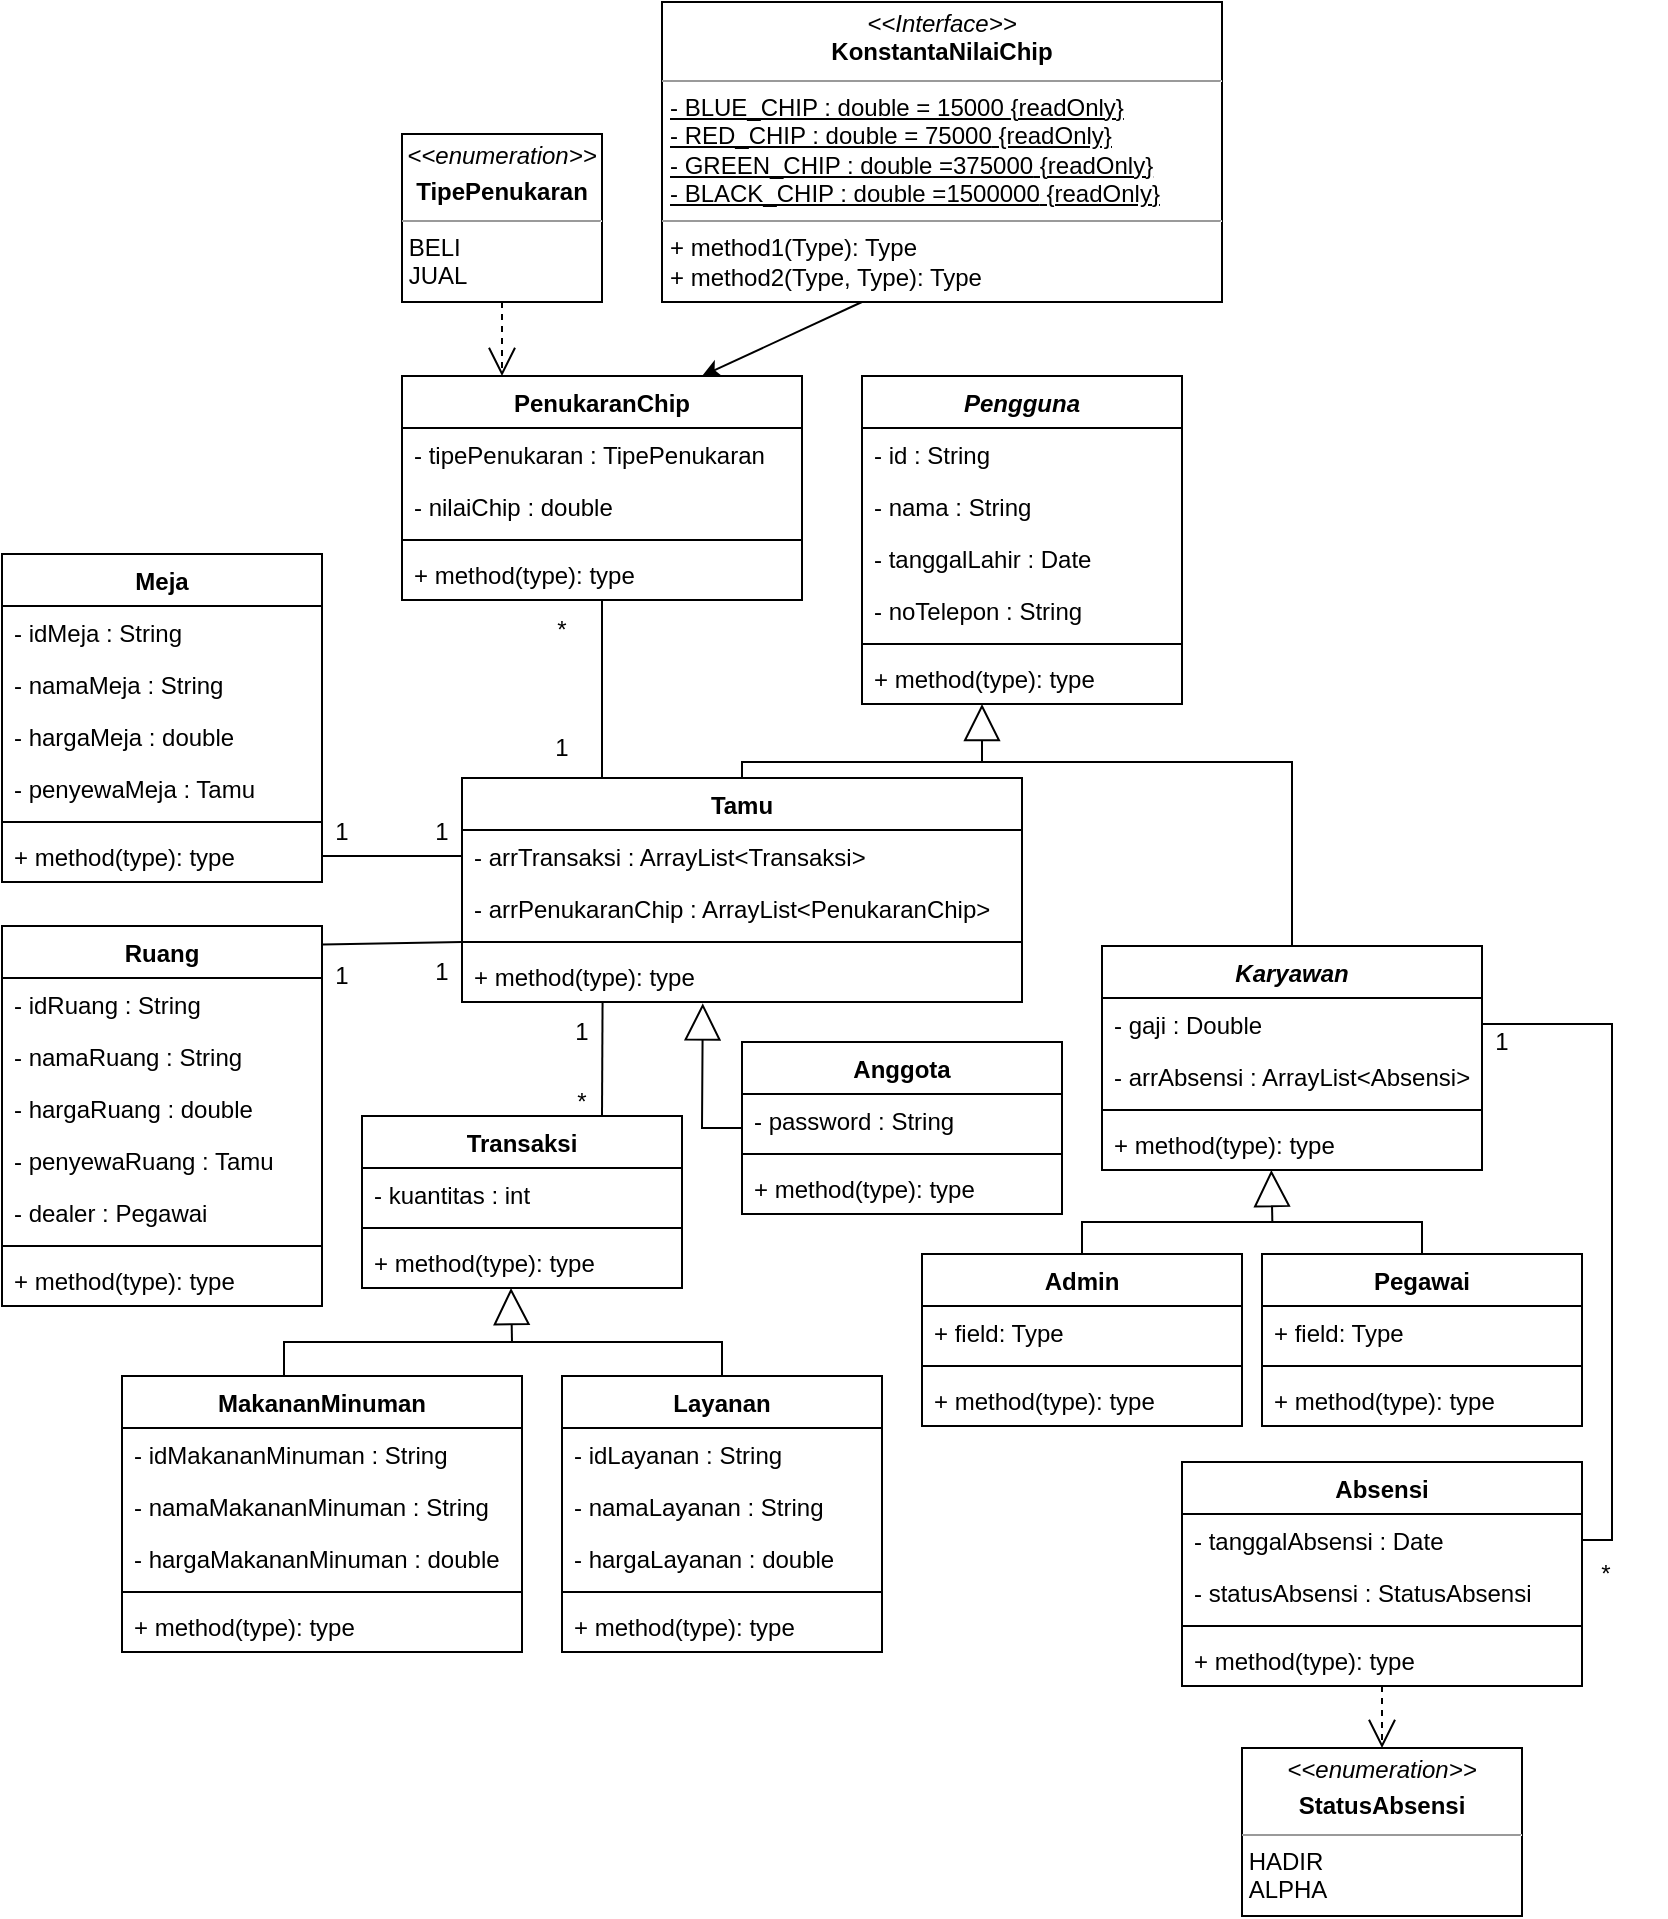 <mxfile version="15.5.4" type="device"><diagram id="4IIFPxYoV8wjszKPosZL" name="Page-1"><mxGraphModel dx="3121" dy="831" grid="1" gridSize="10" guides="1" tooltips="1" connect="1" arrows="1" fold="1" page="1" pageScale="1" pageWidth="850" pageHeight="1100" math="0" shadow="0"><root><mxCell id="0"/><mxCell id="1" parent="0"/><mxCell id="TPNxSTXAH5FLzGX81o9e-1" value="Pengguna" style="swimlane;fontStyle=3;align=center;verticalAlign=top;childLayout=stackLayout;horizontal=1;startSize=26;horizontalStack=0;resizeParent=1;resizeParentMax=0;resizeLast=0;collapsible=1;marginBottom=0;" parent="1" vertex="1"><mxGeometry x="-1260" y="217" width="160" height="164" as="geometry"/></mxCell><mxCell id="TPNxSTXAH5FLzGX81o9e-2" value="- id : String" style="text;strokeColor=none;fillColor=none;align=left;verticalAlign=top;spacingLeft=4;spacingRight=4;overflow=hidden;rotatable=0;points=[[0,0.5],[1,0.5]];portConstraint=eastwest;" parent="TPNxSTXAH5FLzGX81o9e-1" vertex="1"><mxGeometry y="26" width="160" height="26" as="geometry"/></mxCell><mxCell id="TPNxSTXAH5FLzGX81o9e-5" value="- nama : String" style="text;strokeColor=none;fillColor=none;align=left;verticalAlign=top;spacingLeft=4;spacingRight=4;overflow=hidden;rotatable=0;points=[[0,0.5],[1,0.5]];portConstraint=eastwest;" parent="TPNxSTXAH5FLzGX81o9e-1" vertex="1"><mxGeometry y="52" width="160" height="26" as="geometry"/></mxCell><mxCell id="TPNxSTXAH5FLzGX81o9e-7" value="- tanggalLahir : Date" style="text;strokeColor=none;fillColor=none;align=left;verticalAlign=top;spacingLeft=4;spacingRight=4;overflow=hidden;rotatable=0;points=[[0,0.5],[1,0.5]];portConstraint=eastwest;" parent="TPNxSTXAH5FLzGX81o9e-1" vertex="1"><mxGeometry y="78" width="160" height="26" as="geometry"/></mxCell><mxCell id="TPNxSTXAH5FLzGX81o9e-6" value="- noTelepon : String" style="text;strokeColor=none;fillColor=none;align=left;verticalAlign=top;spacingLeft=4;spacingRight=4;overflow=hidden;rotatable=0;points=[[0,0.5],[1,0.5]];portConstraint=eastwest;" parent="TPNxSTXAH5FLzGX81o9e-1" vertex="1"><mxGeometry y="104" width="160" height="26" as="geometry"/></mxCell><mxCell id="TPNxSTXAH5FLzGX81o9e-3" value="" style="line;strokeWidth=1;fillColor=none;align=left;verticalAlign=middle;spacingTop=-1;spacingLeft=3;spacingRight=3;rotatable=0;labelPosition=right;points=[];portConstraint=eastwest;" parent="TPNxSTXAH5FLzGX81o9e-1" vertex="1"><mxGeometry y="130" width="160" height="8" as="geometry"/></mxCell><mxCell id="TPNxSTXAH5FLzGX81o9e-4" value="+ method(type): type" style="text;strokeColor=none;fillColor=none;align=left;verticalAlign=top;spacingLeft=4;spacingRight=4;overflow=hidden;rotatable=0;points=[[0,0.5],[1,0.5]];portConstraint=eastwest;" parent="TPNxSTXAH5FLzGX81o9e-1" vertex="1"><mxGeometry y="138" width="160" height="26" as="geometry"/></mxCell><mxCell id="TPNxSTXAH5FLzGX81o9e-114" value="Tamu" style="swimlane;fontStyle=1;align=center;verticalAlign=top;childLayout=stackLayout;horizontal=1;startSize=26;horizontalStack=0;resizeParent=1;resizeParentMax=0;resizeLast=0;collapsible=1;marginBottom=0;" parent="1" vertex="1"><mxGeometry x="-1460" y="418" width="280" height="112" as="geometry"/></mxCell><mxCell id="TPNxSTXAH5FLzGX81o9e-118" value="- arrTransaksi : ArrayList&lt;Transaksi&gt;" style="text;strokeColor=none;fillColor=none;align=left;verticalAlign=top;spacingLeft=4;spacingRight=4;overflow=hidden;rotatable=0;points=[[0,0.5],[1,0.5]];portConstraint=eastwest;" parent="TPNxSTXAH5FLzGX81o9e-114" vertex="1"><mxGeometry y="26" width="280" height="26" as="geometry"/></mxCell><mxCell id="zx4pJEG3h4Mq0aIP2m0m-32" value="- arrPenukaranChip : ArrayList&lt;PenukaranChip&gt;" style="text;strokeColor=none;fillColor=none;align=left;verticalAlign=top;spacingLeft=4;spacingRight=4;overflow=hidden;rotatable=0;points=[[0,0.5],[1,0.5]];portConstraint=eastwest;" vertex="1" parent="TPNxSTXAH5FLzGX81o9e-114"><mxGeometry y="52" width="280" height="26" as="geometry"/></mxCell><mxCell id="TPNxSTXAH5FLzGX81o9e-119" value="" style="line;strokeWidth=1;fillColor=none;align=left;verticalAlign=middle;spacingTop=-1;spacingLeft=3;spacingRight=3;rotatable=0;labelPosition=right;points=[];portConstraint=eastwest;" parent="TPNxSTXAH5FLzGX81o9e-114" vertex="1"><mxGeometry y="78" width="280" height="8" as="geometry"/></mxCell><mxCell id="TPNxSTXAH5FLzGX81o9e-120" value="+ method(type): type" style="text;strokeColor=none;fillColor=none;align=left;verticalAlign=top;spacingLeft=4;spacingRight=4;overflow=hidden;rotatable=0;points=[[0,0.5],[1,0.5]];portConstraint=eastwest;" parent="TPNxSTXAH5FLzGX81o9e-114" vertex="1"><mxGeometry y="86" width="280" height="26" as="geometry"/></mxCell><mxCell id="TPNxSTXAH5FLzGX81o9e-121" value="Anggota" style="swimlane;fontStyle=1;align=center;verticalAlign=top;childLayout=stackLayout;horizontal=1;startSize=26;horizontalStack=0;resizeParent=1;resizeParentMax=0;resizeLast=0;collapsible=1;marginBottom=0;" parent="1" vertex="1"><mxGeometry x="-1320" y="550" width="160" height="86" as="geometry"/></mxCell><mxCell id="TPNxSTXAH5FLzGX81o9e-122" value="- password : String" style="text;strokeColor=none;fillColor=none;align=left;verticalAlign=top;spacingLeft=4;spacingRight=4;overflow=hidden;rotatable=0;points=[[0,0.5],[1,0.5]];portConstraint=eastwest;" parent="TPNxSTXAH5FLzGX81o9e-121" vertex="1"><mxGeometry y="26" width="160" height="26" as="geometry"/></mxCell><mxCell id="TPNxSTXAH5FLzGX81o9e-123" value="" style="line;strokeWidth=1;fillColor=none;align=left;verticalAlign=middle;spacingTop=-1;spacingLeft=3;spacingRight=3;rotatable=0;labelPosition=right;points=[];portConstraint=eastwest;" parent="TPNxSTXAH5FLzGX81o9e-121" vertex="1"><mxGeometry y="52" width="160" height="8" as="geometry"/></mxCell><mxCell id="TPNxSTXAH5FLzGX81o9e-124" value="+ method(type): type" style="text;strokeColor=none;fillColor=none;align=left;verticalAlign=top;spacingLeft=4;spacingRight=4;overflow=hidden;rotatable=0;points=[[0,0.5],[1,0.5]];portConstraint=eastwest;" parent="TPNxSTXAH5FLzGX81o9e-121" vertex="1"><mxGeometry y="60" width="160" height="26" as="geometry"/></mxCell><mxCell id="TPNxSTXAH5FLzGX81o9e-125" value="Karyawan" style="swimlane;fontStyle=3;align=center;verticalAlign=top;childLayout=stackLayout;horizontal=1;startSize=26;horizontalStack=0;resizeParent=1;resizeParentMax=0;resizeLast=0;collapsible=1;marginBottom=0;" parent="1" vertex="1"><mxGeometry x="-1140" y="502" width="190" height="112" as="geometry"/></mxCell><mxCell id="TPNxSTXAH5FLzGX81o9e-126" value="- gaji : Double" style="text;strokeColor=none;fillColor=none;align=left;verticalAlign=top;spacingLeft=4;spacingRight=4;overflow=hidden;rotatable=0;points=[[0,0.5],[1,0.5]];portConstraint=eastwest;" parent="TPNxSTXAH5FLzGX81o9e-125" vertex="1"><mxGeometry y="26" width="190" height="26" as="geometry"/></mxCell><mxCell id="zx4pJEG3h4Mq0aIP2m0m-33" value="- arrAbsensi : ArrayList&lt;Absensi&gt;" style="text;strokeColor=none;fillColor=none;align=left;verticalAlign=top;spacingLeft=4;spacingRight=4;overflow=hidden;rotatable=0;points=[[0,0.5],[1,0.5]];portConstraint=eastwest;" vertex="1" parent="TPNxSTXAH5FLzGX81o9e-125"><mxGeometry y="52" width="190" height="26" as="geometry"/></mxCell><mxCell id="TPNxSTXAH5FLzGX81o9e-127" value="" style="line;strokeWidth=1;fillColor=none;align=left;verticalAlign=middle;spacingTop=-1;spacingLeft=3;spacingRight=3;rotatable=0;labelPosition=right;points=[];portConstraint=eastwest;" parent="TPNxSTXAH5FLzGX81o9e-125" vertex="1"><mxGeometry y="78" width="190" height="8" as="geometry"/></mxCell><mxCell id="TPNxSTXAH5FLzGX81o9e-128" value="+ method(type): type" style="text;strokeColor=none;fillColor=none;align=left;verticalAlign=top;spacingLeft=4;spacingRight=4;overflow=hidden;rotatable=0;points=[[0,0.5],[1,0.5]];portConstraint=eastwest;" parent="TPNxSTXAH5FLzGX81o9e-125" vertex="1"><mxGeometry y="86" width="190" height="26" as="geometry"/></mxCell><mxCell id="TPNxSTXAH5FLzGX81o9e-129" value="Admin" style="swimlane;fontStyle=1;align=center;verticalAlign=top;childLayout=stackLayout;horizontal=1;startSize=26;horizontalStack=0;resizeParent=1;resizeParentMax=0;resizeLast=0;collapsible=1;marginBottom=0;" parent="1" vertex="1"><mxGeometry x="-1230" y="656" width="160" height="86" as="geometry"/></mxCell><mxCell id="TPNxSTXAH5FLzGX81o9e-130" value="+ field: Type" style="text;strokeColor=none;fillColor=none;align=left;verticalAlign=top;spacingLeft=4;spacingRight=4;overflow=hidden;rotatable=0;points=[[0,0.5],[1,0.5]];portConstraint=eastwest;" parent="TPNxSTXAH5FLzGX81o9e-129" vertex="1"><mxGeometry y="26" width="160" height="26" as="geometry"/></mxCell><mxCell id="TPNxSTXAH5FLzGX81o9e-131" value="" style="line;strokeWidth=1;fillColor=none;align=left;verticalAlign=middle;spacingTop=-1;spacingLeft=3;spacingRight=3;rotatable=0;labelPosition=right;points=[];portConstraint=eastwest;" parent="TPNxSTXAH5FLzGX81o9e-129" vertex="1"><mxGeometry y="52" width="160" height="8" as="geometry"/></mxCell><mxCell id="TPNxSTXAH5FLzGX81o9e-132" value="+ method(type): type" style="text;strokeColor=none;fillColor=none;align=left;verticalAlign=top;spacingLeft=4;spacingRight=4;overflow=hidden;rotatable=0;points=[[0,0.5],[1,0.5]];portConstraint=eastwest;" parent="TPNxSTXAH5FLzGX81o9e-129" vertex="1"><mxGeometry y="60" width="160" height="26" as="geometry"/></mxCell><mxCell id="TPNxSTXAH5FLzGX81o9e-133" value="Pegawai" style="swimlane;fontStyle=1;align=center;verticalAlign=top;childLayout=stackLayout;horizontal=1;startSize=26;horizontalStack=0;resizeParent=1;resizeParentMax=0;resizeLast=0;collapsible=1;marginBottom=0;" parent="1" vertex="1"><mxGeometry x="-1060" y="656" width="160" height="86" as="geometry"/></mxCell><mxCell id="TPNxSTXAH5FLzGX81o9e-134" value="+ field: Type" style="text;strokeColor=none;fillColor=none;align=left;verticalAlign=top;spacingLeft=4;spacingRight=4;overflow=hidden;rotatable=0;points=[[0,0.5],[1,0.5]];portConstraint=eastwest;" parent="TPNxSTXAH5FLzGX81o9e-133" vertex="1"><mxGeometry y="26" width="160" height="26" as="geometry"/></mxCell><mxCell id="TPNxSTXAH5FLzGX81o9e-135" value="" style="line;strokeWidth=1;fillColor=none;align=left;verticalAlign=middle;spacingTop=-1;spacingLeft=3;spacingRight=3;rotatable=0;labelPosition=right;points=[];portConstraint=eastwest;" parent="TPNxSTXAH5FLzGX81o9e-133" vertex="1"><mxGeometry y="52" width="160" height="8" as="geometry"/></mxCell><mxCell id="TPNxSTXAH5FLzGX81o9e-136" value="+ method(type): type" style="text;strokeColor=none;fillColor=none;align=left;verticalAlign=top;spacingLeft=4;spacingRight=4;overflow=hidden;rotatable=0;points=[[0,0.5],[1,0.5]];portConstraint=eastwest;" parent="TPNxSTXAH5FLzGX81o9e-133" vertex="1"><mxGeometry y="60" width="160" height="26" as="geometry"/></mxCell><mxCell id="TPNxSTXAH5FLzGX81o9e-137" value="Absensi" style="swimlane;fontStyle=1;align=center;verticalAlign=top;childLayout=stackLayout;horizontal=1;startSize=26;horizontalStack=0;resizeParent=1;resizeParentMax=0;resizeLast=0;collapsible=1;marginBottom=0;" parent="1" vertex="1"><mxGeometry x="-1100" y="760" width="200" height="112" as="geometry"/></mxCell><mxCell id="TPNxSTXAH5FLzGX81o9e-138" value="- tanggalAbsensi : Date" style="text;strokeColor=none;fillColor=none;align=left;verticalAlign=top;spacingLeft=4;spacingRight=4;overflow=hidden;rotatable=0;points=[[0,0.5],[1,0.5]];portConstraint=eastwest;" parent="TPNxSTXAH5FLzGX81o9e-137" vertex="1"><mxGeometry y="26" width="200" height="26" as="geometry"/></mxCell><mxCell id="TPNxSTXAH5FLzGX81o9e-141" value="- statusAbsensi : StatusAbsensi" style="text;strokeColor=none;fillColor=none;align=left;verticalAlign=top;spacingLeft=4;spacingRight=4;overflow=hidden;rotatable=0;points=[[0,0.5],[1,0.5]];portConstraint=eastwest;" parent="TPNxSTXAH5FLzGX81o9e-137" vertex="1"><mxGeometry y="52" width="200" height="26" as="geometry"/></mxCell><mxCell id="TPNxSTXAH5FLzGX81o9e-139" value="" style="line;strokeWidth=1;fillColor=none;align=left;verticalAlign=middle;spacingTop=-1;spacingLeft=3;spacingRight=3;rotatable=0;labelPosition=right;points=[];portConstraint=eastwest;" parent="TPNxSTXAH5FLzGX81o9e-137" vertex="1"><mxGeometry y="78" width="200" height="8" as="geometry"/></mxCell><mxCell id="TPNxSTXAH5FLzGX81o9e-140" value="+ method(type): type" style="text;strokeColor=none;fillColor=none;align=left;verticalAlign=top;spacingLeft=4;spacingRight=4;overflow=hidden;rotatable=0;points=[[0,0.5],[1,0.5]];portConstraint=eastwest;" parent="TPNxSTXAH5FLzGX81o9e-137" vertex="1"><mxGeometry y="86" width="200" height="26" as="geometry"/></mxCell><mxCell id="TPNxSTXAH5FLzGX81o9e-142" value="&lt;p style=&quot;margin: 0px ; margin-top: 4px ; text-align: center&quot;&gt;&lt;i&gt;&amp;lt;&amp;lt;enumeration&amp;gt;&amp;gt;&lt;/i&gt;&lt;/p&gt;&lt;p style=&quot;margin: 0px ; margin-top: 4px ; text-align: center&quot;&gt;&lt;b&gt;StatusAbsensi&lt;/b&gt;&lt;br&gt;&lt;/p&gt;&lt;hr size=&quot;1&quot;&gt;&lt;div style=&quot;height: 2px&quot;&gt;&amp;nbsp;HADIR&lt;br&gt;&amp;nbsp;ALPHA&lt;br&gt;&lt;/div&gt;" style="verticalAlign=top;align=left;overflow=fill;fontSize=12;fontFamily=Helvetica;html=1;" parent="1" vertex="1"><mxGeometry x="-1070" y="903" width="140" height="84" as="geometry"/></mxCell><mxCell id="TPNxSTXAH5FLzGX81o9e-143" value="" style="endArrow=block;endSize=16;endFill=0;html=1;rounded=0;" parent="1" edge="1"><mxGeometry width="160" relative="1" as="geometry"><mxPoint x="-1200" y="410" as="sourcePoint"/><mxPoint x="-1200" y="381" as="targetPoint"/><Array as="points"/></mxGeometry></mxCell><mxCell id="TPNxSTXAH5FLzGX81o9e-147" value="" style="endArrow=none;html=1;rounded=0;exitX=0.5;exitY=0;exitDx=0;exitDy=0;entryX=0.5;entryY=0;entryDx=0;entryDy=0;" parent="1" source="TPNxSTXAH5FLzGX81o9e-114" target="TPNxSTXAH5FLzGX81o9e-125" edge="1"><mxGeometry width="50" height="50" relative="1" as="geometry"><mxPoint x="-1392" y="417" as="sourcePoint"/><mxPoint x="-972" y="427" as="targetPoint"/><Array as="points"><mxPoint x="-1320" y="410"/><mxPoint x="-1045" y="410"/></Array></mxGeometry></mxCell><mxCell id="TPNxSTXAH5FLzGX81o9e-149" value="" style="endArrow=none;html=1;rounded=0;exitX=0.5;exitY=0;exitDx=0;exitDy=0;entryX=0.5;entryY=0;entryDx=0;entryDy=0;" parent="1" source="TPNxSTXAH5FLzGX81o9e-129" target="TPNxSTXAH5FLzGX81o9e-133" edge="1"><mxGeometry width="50" height="50" relative="1" as="geometry"><mxPoint x="-1230" y="638" as="sourcePoint"/><mxPoint x="-910" y="638" as="targetPoint"/><Array as="points"><mxPoint x="-1150" y="640"/><mxPoint x="-980" y="640"/></Array></mxGeometry></mxCell><mxCell id="TPNxSTXAH5FLzGX81o9e-150" value="" style="endArrow=block;endSize=16;endFill=0;html=1;rounded=0;" parent="1" edge="1"><mxGeometry width="160" relative="1" as="geometry"><mxPoint x="-1054.83" y="640" as="sourcePoint"/><mxPoint x="-1055.33" y="614" as="targetPoint"/></mxGeometry></mxCell><mxCell id="TPNxSTXAH5FLzGX81o9e-152" value="" style="endArrow=open;endSize=12;dashed=1;html=1;rounded=0;entryX=0.5;entryY=0;entryDx=0;entryDy=0;exitX=0.5;exitY=1;exitDx=0;exitDy=0;" parent="1" edge="1" target="TPNxSTXAH5FLzGX81o9e-142" source="TPNxSTXAH5FLzGX81o9e-137"><mxGeometry width="160" relative="1" as="geometry"><mxPoint x="-980" y="912" as="sourcePoint"/><mxPoint x="-860" y="514.5" as="targetPoint"/><Array as="points"/></mxGeometry></mxCell><mxCell id="TPNxSTXAH5FLzGX81o9e-167" value="Transaksi" style="swimlane;fontStyle=1;align=center;verticalAlign=top;childLayout=stackLayout;horizontal=1;startSize=26;horizontalStack=0;resizeParent=1;resizeParentMax=0;resizeLast=0;collapsible=1;marginBottom=0;" parent="1" vertex="1"><mxGeometry x="-1510" y="587" width="160" height="86" as="geometry"/></mxCell><mxCell id="TPNxSTXAH5FLzGX81o9e-168" value="- kuantitas : int" style="text;strokeColor=none;fillColor=none;align=left;verticalAlign=top;spacingLeft=4;spacingRight=4;overflow=hidden;rotatable=0;points=[[0,0.5],[1,0.5]];portConstraint=eastwest;" parent="TPNxSTXAH5FLzGX81o9e-167" vertex="1"><mxGeometry y="26" width="160" height="26" as="geometry"/></mxCell><mxCell id="TPNxSTXAH5FLzGX81o9e-169" value="" style="line;strokeWidth=1;fillColor=none;align=left;verticalAlign=middle;spacingTop=-1;spacingLeft=3;spacingRight=3;rotatable=0;labelPosition=right;points=[];portConstraint=eastwest;" parent="TPNxSTXAH5FLzGX81o9e-167" vertex="1"><mxGeometry y="52" width="160" height="8" as="geometry"/></mxCell><mxCell id="TPNxSTXAH5FLzGX81o9e-170" value="+ method(type): type" style="text;strokeColor=none;fillColor=none;align=left;verticalAlign=top;spacingLeft=4;spacingRight=4;overflow=hidden;rotatable=0;points=[[0,0.5],[1,0.5]];portConstraint=eastwest;" parent="TPNxSTXAH5FLzGX81o9e-167" vertex="1"><mxGeometry y="60" width="160" height="26" as="geometry"/></mxCell><mxCell id="TPNxSTXAH5FLzGX81o9e-172" value="MakananMinuman" style="swimlane;fontStyle=1;align=center;verticalAlign=top;childLayout=stackLayout;horizontal=1;startSize=26;horizontalStack=0;resizeParent=1;resizeParentMax=0;resizeLast=0;collapsible=1;marginBottom=0;" parent="1" vertex="1"><mxGeometry x="-1630" y="717" width="200" height="138" as="geometry"/></mxCell><mxCell id="TPNxSTXAH5FLzGX81o9e-173" value="- idMakananMinuman : String" style="text;strokeColor=none;fillColor=none;align=left;verticalAlign=top;spacingLeft=4;spacingRight=4;overflow=hidden;rotatable=0;points=[[0,0.5],[1,0.5]];portConstraint=eastwest;" parent="TPNxSTXAH5FLzGX81o9e-172" vertex="1"><mxGeometry y="26" width="200" height="26" as="geometry"/></mxCell><mxCell id="zx4pJEG3h4Mq0aIP2m0m-41" value="- namaMakananMinuman : String" style="text;strokeColor=none;fillColor=none;align=left;verticalAlign=top;spacingLeft=4;spacingRight=4;overflow=hidden;rotatable=0;points=[[0,0.5],[1,0.5]];portConstraint=eastwest;" vertex="1" parent="TPNxSTXAH5FLzGX81o9e-172"><mxGeometry y="52" width="200" height="26" as="geometry"/></mxCell><mxCell id="TPNxSTXAH5FLzGX81o9e-180" value="- hargaMakananMinuman : double" style="text;strokeColor=none;fillColor=none;align=left;verticalAlign=top;spacingLeft=4;spacingRight=4;overflow=hidden;rotatable=0;points=[[0,0.5],[1,0.5]];portConstraint=eastwest;" parent="TPNxSTXAH5FLzGX81o9e-172" vertex="1"><mxGeometry y="78" width="200" height="26" as="geometry"/></mxCell><mxCell id="TPNxSTXAH5FLzGX81o9e-174" value="" style="line;strokeWidth=1;fillColor=none;align=left;verticalAlign=middle;spacingTop=-1;spacingLeft=3;spacingRight=3;rotatable=0;labelPosition=right;points=[];portConstraint=eastwest;" parent="TPNxSTXAH5FLzGX81o9e-172" vertex="1"><mxGeometry y="104" width="200" height="8" as="geometry"/></mxCell><mxCell id="TPNxSTXAH5FLzGX81o9e-175" value="+ method(type): type" style="text;strokeColor=none;fillColor=none;align=left;verticalAlign=top;spacingLeft=4;spacingRight=4;overflow=hidden;rotatable=0;points=[[0,0.5],[1,0.5]];portConstraint=eastwest;" parent="TPNxSTXAH5FLzGX81o9e-172" vertex="1"><mxGeometry y="112" width="200" height="26" as="geometry"/></mxCell><mxCell id="TPNxSTXAH5FLzGX81o9e-176" value="Layanan" style="swimlane;fontStyle=1;align=center;verticalAlign=top;childLayout=stackLayout;horizontal=1;startSize=26;horizontalStack=0;resizeParent=1;resizeParentMax=0;resizeLast=0;collapsible=1;marginBottom=0;" parent="1" vertex="1"><mxGeometry x="-1410" y="717" width="160" height="138" as="geometry"/></mxCell><mxCell id="TPNxSTXAH5FLzGX81o9e-177" value="- idLayanan : String" style="text;strokeColor=none;fillColor=none;align=left;verticalAlign=top;spacingLeft=4;spacingRight=4;overflow=hidden;rotatable=0;points=[[0,0.5],[1,0.5]];portConstraint=eastwest;" parent="TPNxSTXAH5FLzGX81o9e-176" vertex="1"><mxGeometry y="26" width="160" height="26" as="geometry"/></mxCell><mxCell id="zx4pJEG3h4Mq0aIP2m0m-42" value="- namaLayanan : String" style="text;strokeColor=none;fillColor=none;align=left;verticalAlign=top;spacingLeft=4;spacingRight=4;overflow=hidden;rotatable=0;points=[[0,0.5],[1,0.5]];portConstraint=eastwest;" vertex="1" parent="TPNxSTXAH5FLzGX81o9e-176"><mxGeometry y="52" width="160" height="26" as="geometry"/></mxCell><mxCell id="TPNxSTXAH5FLzGX81o9e-181" value="- hargaLayanan : double" style="text;strokeColor=none;fillColor=none;align=left;verticalAlign=top;spacingLeft=4;spacingRight=4;overflow=hidden;rotatable=0;points=[[0,0.5],[1,0.5]];portConstraint=eastwest;" parent="TPNxSTXAH5FLzGX81o9e-176" vertex="1"><mxGeometry y="78" width="160" height="26" as="geometry"/></mxCell><mxCell id="TPNxSTXAH5FLzGX81o9e-178" value="" style="line;strokeWidth=1;fillColor=none;align=left;verticalAlign=middle;spacingTop=-1;spacingLeft=3;spacingRight=3;rotatable=0;labelPosition=right;points=[];portConstraint=eastwest;" parent="TPNxSTXAH5FLzGX81o9e-176" vertex="1"><mxGeometry y="104" width="160" height="8" as="geometry"/></mxCell><mxCell id="TPNxSTXAH5FLzGX81o9e-179" value="+ method(type): type" style="text;strokeColor=none;fillColor=none;align=left;verticalAlign=top;spacingLeft=4;spacingRight=4;overflow=hidden;rotatable=0;points=[[0,0.5],[1,0.5]];portConstraint=eastwest;" parent="TPNxSTXAH5FLzGX81o9e-176" vertex="1"><mxGeometry y="112" width="160" height="26" as="geometry"/></mxCell><mxCell id="TPNxSTXAH5FLzGX81o9e-182" value="" style="endArrow=none;html=1;rounded=0;exitX=0.405;exitY=0;exitDx=0;exitDy=0;exitPerimeter=0;entryX=0.5;entryY=0;entryDx=0;entryDy=0;" parent="1" source="TPNxSTXAH5FLzGX81o9e-172" target="TPNxSTXAH5FLzGX81o9e-176" edge="1"><mxGeometry width="50" height="50" relative="1" as="geometry"><mxPoint x="-1575" y="677" as="sourcePoint"/><mxPoint x="-1215" y="677" as="targetPoint"/><Array as="points"><mxPoint x="-1549" y="700"/><mxPoint x="-1330" y="700"/></Array></mxGeometry></mxCell><mxCell id="TPNxSTXAH5FLzGX81o9e-183" value="" style="endArrow=block;endSize=16;endFill=0;html=1;rounded=0;" parent="1" edge="1"><mxGeometry width="160" relative="1" as="geometry"><mxPoint x="-1435" y="700" as="sourcePoint"/><mxPoint x="-1435.5" y="673" as="targetPoint"/></mxGeometry></mxCell><mxCell id="TPNxSTXAH5FLzGX81o9e-185" value="" style="endArrow=block;endSize=16;endFill=0;html=1;rounded=0;entryX=0.43;entryY=1.026;entryDx=0;entryDy=0;exitX=0;exitY=0.5;exitDx=0;exitDy=0;entryPerimeter=0;" parent="1" source="TPNxSTXAH5FLzGX81o9e-121" edge="1" target="TPNxSTXAH5FLzGX81o9e-120"><mxGeometry width="160" relative="1" as="geometry"><mxPoint x="-1340" y="556" as="sourcePoint"/><mxPoint x="-1392.5" y="523" as="targetPoint"/><Array as="points"><mxPoint x="-1340" y="593"/></Array></mxGeometry></mxCell><mxCell id="TPNxSTXAH5FLzGX81o9e-186" value="" style="endArrow=none;html=1;rounded=0;entryX=0.251;entryY=1;entryDx=0;entryDy=0;entryPerimeter=0;exitX=0.75;exitY=0;exitDx=0;exitDy=0;" parent="1" source="TPNxSTXAH5FLzGX81o9e-167" target="TPNxSTXAH5FLzGX81o9e-120" edge="1"><mxGeometry width="50" height="50" relative="1" as="geometry"><mxPoint x="-1370" y="570" as="sourcePoint"/><mxPoint x="-1460" y="530" as="targetPoint"/></mxGeometry></mxCell><mxCell id="TPNxSTXAH5FLzGX81o9e-211" value="PenukaranChip" style="swimlane;fontStyle=1;align=center;verticalAlign=top;childLayout=stackLayout;horizontal=1;startSize=26;horizontalStack=0;resizeParent=1;resizeParentMax=0;resizeLast=0;collapsible=1;marginBottom=0;" parent="1" vertex="1"><mxGeometry x="-1490" y="217" width="200" height="112" as="geometry"/></mxCell><mxCell id="TPNxSTXAH5FLzGX81o9e-212" value="- tipePenukaran : TipePenukaran" style="text;strokeColor=none;fillColor=none;align=left;verticalAlign=top;spacingLeft=4;spacingRight=4;overflow=hidden;rotatable=0;points=[[0,0.5],[1,0.5]];portConstraint=eastwest;" parent="TPNxSTXAH5FLzGX81o9e-211" vertex="1"><mxGeometry y="26" width="200" height="26" as="geometry"/></mxCell><mxCell id="TPNxSTXAH5FLzGX81o9e-213" value="- nilaiChip : double" style="text;strokeColor=none;fillColor=none;align=left;verticalAlign=top;spacingLeft=4;spacingRight=4;overflow=hidden;rotatable=0;points=[[0,0.5],[1,0.5]];portConstraint=eastwest;" parent="TPNxSTXAH5FLzGX81o9e-211" vertex="1"><mxGeometry y="52" width="200" height="26" as="geometry"/></mxCell><mxCell id="TPNxSTXAH5FLzGX81o9e-214" value="" style="line;strokeWidth=1;fillColor=none;align=left;verticalAlign=middle;spacingTop=-1;spacingLeft=3;spacingRight=3;rotatable=0;labelPosition=right;points=[];portConstraint=eastwest;" parent="TPNxSTXAH5FLzGX81o9e-211" vertex="1"><mxGeometry y="78" width="200" height="8" as="geometry"/></mxCell><mxCell id="TPNxSTXAH5FLzGX81o9e-215" value="+ method(type): type" style="text;strokeColor=none;fillColor=none;align=left;verticalAlign=top;spacingLeft=4;spacingRight=4;overflow=hidden;rotatable=0;points=[[0,0.5],[1,0.5]];portConstraint=eastwest;" parent="TPNxSTXAH5FLzGX81o9e-211" vertex="1"><mxGeometry y="86" width="200" height="26" as="geometry"/></mxCell><mxCell id="TPNxSTXAH5FLzGX81o9e-216" value="&lt;p style=&quot;margin: 0px ; margin-top: 4px ; text-align: center&quot;&gt;&lt;i&gt;&amp;lt;&amp;lt;Interface&amp;gt;&amp;gt;&lt;/i&gt;&lt;br&gt;&lt;b&gt;KonstantaNilaiChip&lt;/b&gt;&lt;/p&gt;&lt;hr size=&quot;1&quot;&gt;&lt;p style=&quot;margin: 0px ; margin-left: 4px&quot;&gt;&lt;u&gt;- BLUE_CHIP : double = 15000 {readOnly}&lt;br&gt;- RED_CHIP : double = 75000&lt;/u&gt;&lt;u&gt;&lt;u&gt; {readOnly}&lt;/u&gt;&lt;/u&gt;&lt;/p&gt;&lt;p style=&quot;margin: 0px ; margin-left: 4px&quot;&gt;&lt;u&gt;- GREEN_CHIP : double =375000&lt;/u&gt;&lt;u&gt; {readOnly}&lt;/u&gt;&lt;/p&gt;&lt;p style=&quot;margin: 0px ; margin-left: 4px&quot;&gt;&lt;u&gt;- BLACK_CHIP : double =1500000&lt;/u&gt;&lt;u&gt; {readOnly}&lt;/u&gt;&lt;/p&gt;&lt;hr size=&quot;1&quot;&gt;&lt;p style=&quot;margin: 0px ; margin-left: 4px&quot;&gt;+ method1(Type): Type&lt;br&gt;+ method2(Type, Type): Type&lt;/p&gt;" style="verticalAlign=top;align=left;overflow=fill;fontSize=12;fontFamily=Helvetica;html=1;" parent="1" vertex="1"><mxGeometry x="-1360" y="30" width="280" height="150" as="geometry"/></mxCell><mxCell id="TPNxSTXAH5FLzGX81o9e-223" value="&lt;p style=&quot;margin: 0px ; margin-top: 4px ; text-align: center&quot;&gt;&lt;i&gt;&amp;lt;&amp;lt;enumeration&amp;gt;&amp;gt;&lt;/i&gt;&lt;/p&gt;&lt;p style=&quot;margin: 0px ; margin-top: 4px ; text-align: center&quot;&gt;&lt;b&gt;TipePenukaran&lt;/b&gt;&lt;br&gt;&lt;/p&gt;&lt;hr size=&quot;1&quot;&gt;&lt;div style=&quot;height: 2px&quot;&gt;&amp;nbsp;BELI&lt;br&gt;&amp;nbsp;JUAL&lt;br&gt;&lt;/div&gt;" style="verticalAlign=top;align=left;overflow=fill;fontSize=12;fontFamily=Helvetica;html=1;" parent="1" vertex="1"><mxGeometry x="-1490" y="96" width="100" height="84" as="geometry"/></mxCell><mxCell id="TPNxSTXAH5FLzGX81o9e-224" value="" style="endArrow=open;endSize=12;dashed=1;html=1;rounded=0;entryX=0.25;entryY=0;entryDx=0;entryDy=0;exitX=0.5;exitY=1;exitDx=0;exitDy=0;" parent="1" source="TPNxSTXAH5FLzGX81o9e-223" target="TPNxSTXAH5FLzGX81o9e-211" edge="1"><mxGeometry width="160" relative="1" as="geometry"><mxPoint x="-1550" y="147" as="sourcePoint"/><mxPoint x="-1840" y="447" as="targetPoint"/><Array as="points"/></mxGeometry></mxCell><mxCell id="TPNxSTXAH5FLzGX81o9e-225" value="" style="endArrow=classic;html=1;rounded=0;entryX=0.75;entryY=0;entryDx=0;entryDy=0;exitX=0.357;exitY=1;exitDx=0;exitDy=0;exitPerimeter=0;" parent="1" source="TPNxSTXAH5FLzGX81o9e-216" target="TPNxSTXAH5FLzGX81o9e-211" edge="1"><mxGeometry width="50" height="50" relative="1" as="geometry"><mxPoint x="-1720" y="317" as="sourcePoint"/><mxPoint x="-1670" y="267" as="targetPoint"/></mxGeometry></mxCell><mxCell id="zx4pJEG3h4Mq0aIP2m0m-2" value="" style="endArrow=none;html=1;rounded=0;fontSize=48;exitX=0.25;exitY=0;exitDx=0;exitDy=0;" edge="1" parent="1" source="TPNxSTXAH5FLzGX81o9e-114" target="TPNxSTXAH5FLzGX81o9e-215"><mxGeometry width="50" height="50" relative="1" as="geometry"><mxPoint x="-1480" y="370" as="sourcePoint"/><mxPoint x="-1510" y="380" as="targetPoint"/><Array as="points"/></mxGeometry></mxCell><mxCell id="zx4pJEG3h4Mq0aIP2m0m-7" value="" style="endArrow=none;html=1;rounded=0;fontSize=48;exitX=1;exitY=0.5;exitDx=0;exitDy=0;entryX=1;entryY=0.5;entryDx=0;entryDy=0;" edge="1" parent="1" source="TPNxSTXAH5FLzGX81o9e-138" target="TPNxSTXAH5FLzGX81o9e-126"><mxGeometry width="50" height="50" relative="1" as="geometry"><mxPoint x="-1745" y="800" as="sourcePoint"/><mxPoint x="-955" y="600" as="targetPoint"/><Array as="points"><mxPoint x="-885" y="799"/><mxPoint x="-885" y="541"/></Array></mxGeometry></mxCell><mxCell id="zx4pJEG3h4Mq0aIP2m0m-10" value="1" style="text;html=1;strokeColor=none;fillColor=none;align=center;verticalAlign=middle;whiteSpace=wrap;rounded=0;fontSize=12;" vertex="1" parent="1"><mxGeometry x="-970" y="535" width="60" height="30" as="geometry"/></mxCell><mxCell id="zx4pJEG3h4Mq0aIP2m0m-11" value="*" style="text;html=1;strokeColor=none;fillColor=none;align=center;verticalAlign=middle;whiteSpace=wrap;rounded=0;fontSize=12;" vertex="1" parent="1"><mxGeometry x="-918" y="801" width="60" height="30" as="geometry"/></mxCell><mxCell id="zx4pJEG3h4Mq0aIP2m0m-12" value="1" style="text;html=1;strokeColor=none;fillColor=none;align=center;verticalAlign=middle;whiteSpace=wrap;rounded=0;fontSize=12;" vertex="1" parent="1"><mxGeometry x="-1430" y="530" width="60" height="30" as="geometry"/></mxCell><mxCell id="zx4pJEG3h4Mq0aIP2m0m-13" value="*" style="text;html=1;strokeColor=none;fillColor=none;align=center;verticalAlign=middle;whiteSpace=wrap;rounded=0;fontSize=12;" vertex="1" parent="1"><mxGeometry x="-1430" y="565" width="60" height="30" as="geometry"/></mxCell><mxCell id="zx4pJEG3h4Mq0aIP2m0m-14" value="1" style="text;html=1;strokeColor=none;fillColor=none;align=center;verticalAlign=middle;whiteSpace=wrap;rounded=0;fontSize=12;" vertex="1" parent="1"><mxGeometry x="-1440" y="388" width="60" height="30" as="geometry"/></mxCell><mxCell id="zx4pJEG3h4Mq0aIP2m0m-15" value="*" style="text;html=1;strokeColor=none;fillColor=none;align=center;verticalAlign=middle;whiteSpace=wrap;rounded=0;fontSize=12;" vertex="1" parent="1"><mxGeometry x="-1440" y="329" width="60" height="30" as="geometry"/></mxCell><mxCell id="zx4pJEG3h4Mq0aIP2m0m-18" value="Meja" style="swimlane;fontStyle=1;align=center;verticalAlign=top;childLayout=stackLayout;horizontal=1;startSize=26;horizontalStack=0;resizeParent=1;resizeParentMax=0;resizeLast=0;collapsible=1;marginBottom=0;" vertex="1" parent="1"><mxGeometry x="-1690" y="306" width="160" height="164" as="geometry"/></mxCell><mxCell id="zx4pJEG3h4Mq0aIP2m0m-19" value="- idMeja : String" style="text;strokeColor=none;fillColor=none;align=left;verticalAlign=top;spacingLeft=4;spacingRight=4;overflow=hidden;rotatable=0;points=[[0,0.5],[1,0.5]];portConstraint=eastwest;" vertex="1" parent="zx4pJEG3h4Mq0aIP2m0m-18"><mxGeometry y="26" width="160" height="26" as="geometry"/></mxCell><mxCell id="zx4pJEG3h4Mq0aIP2m0m-20" value="- namaMeja : String" style="text;strokeColor=none;fillColor=none;align=left;verticalAlign=top;spacingLeft=4;spacingRight=4;overflow=hidden;rotatable=0;points=[[0,0.5],[1,0.5]];portConstraint=eastwest;" vertex="1" parent="zx4pJEG3h4Mq0aIP2m0m-18"><mxGeometry y="52" width="160" height="26" as="geometry"/></mxCell><mxCell id="zx4pJEG3h4Mq0aIP2m0m-21" value="- hargaMeja : double" style="text;strokeColor=none;fillColor=none;align=left;verticalAlign=top;spacingLeft=4;spacingRight=4;overflow=hidden;rotatable=0;points=[[0,0.5],[1,0.5]];portConstraint=eastwest;" vertex="1" parent="zx4pJEG3h4Mq0aIP2m0m-18"><mxGeometry y="78" width="160" height="26" as="geometry"/></mxCell><mxCell id="zx4pJEG3h4Mq0aIP2m0m-22" value="- penyewaMeja : Tamu" style="text;strokeColor=none;fillColor=none;align=left;verticalAlign=top;spacingLeft=4;spacingRight=4;overflow=hidden;rotatable=0;points=[[0,0.5],[1,0.5]];portConstraint=eastwest;" vertex="1" parent="zx4pJEG3h4Mq0aIP2m0m-18"><mxGeometry y="104" width="160" height="26" as="geometry"/></mxCell><mxCell id="zx4pJEG3h4Mq0aIP2m0m-23" value="" style="line;strokeWidth=1;fillColor=none;align=left;verticalAlign=middle;spacingTop=-1;spacingLeft=3;spacingRight=3;rotatable=0;labelPosition=right;points=[];portConstraint=eastwest;" vertex="1" parent="zx4pJEG3h4Mq0aIP2m0m-18"><mxGeometry y="130" width="160" height="8" as="geometry"/></mxCell><mxCell id="zx4pJEG3h4Mq0aIP2m0m-24" value="+ method(type): type" style="text;strokeColor=none;fillColor=none;align=left;verticalAlign=top;spacingLeft=4;spacingRight=4;overflow=hidden;rotatable=0;points=[[0,0.5],[1,0.5]];portConstraint=eastwest;" vertex="1" parent="zx4pJEG3h4Mq0aIP2m0m-18"><mxGeometry y="138" width="160" height="26" as="geometry"/></mxCell><mxCell id="zx4pJEG3h4Mq0aIP2m0m-25" value="Ruang" style="swimlane;fontStyle=1;align=center;verticalAlign=top;childLayout=stackLayout;horizontal=1;startSize=26;horizontalStack=0;resizeParent=1;resizeParentMax=0;resizeLast=0;collapsible=1;marginBottom=0;" vertex="1" parent="1"><mxGeometry x="-1690" y="492" width="160" height="190" as="geometry"/></mxCell><mxCell id="zx4pJEG3h4Mq0aIP2m0m-26" value="- idRuang : String" style="text;strokeColor=none;fillColor=none;align=left;verticalAlign=top;spacingLeft=4;spacingRight=4;overflow=hidden;rotatable=0;points=[[0,0.5],[1,0.5]];portConstraint=eastwest;" vertex="1" parent="zx4pJEG3h4Mq0aIP2m0m-25"><mxGeometry y="26" width="160" height="26" as="geometry"/></mxCell><mxCell id="zx4pJEG3h4Mq0aIP2m0m-27" value="- namaRuang : String" style="text;strokeColor=none;fillColor=none;align=left;verticalAlign=top;spacingLeft=4;spacingRight=4;overflow=hidden;rotatable=0;points=[[0,0.5],[1,0.5]];portConstraint=eastwest;" vertex="1" parent="zx4pJEG3h4Mq0aIP2m0m-25"><mxGeometry y="52" width="160" height="26" as="geometry"/></mxCell><mxCell id="zx4pJEG3h4Mq0aIP2m0m-28" value="- hargaRuang : double" style="text;strokeColor=none;fillColor=none;align=left;verticalAlign=top;spacingLeft=4;spacingRight=4;overflow=hidden;rotatable=0;points=[[0,0.5],[1,0.5]];portConstraint=eastwest;" vertex="1" parent="zx4pJEG3h4Mq0aIP2m0m-25"><mxGeometry y="78" width="160" height="26" as="geometry"/></mxCell><mxCell id="zx4pJEG3h4Mq0aIP2m0m-29" value="- penyewaRuang : Tamu" style="text;strokeColor=none;fillColor=none;align=left;verticalAlign=top;spacingLeft=4;spacingRight=4;overflow=hidden;rotatable=0;points=[[0,0.5],[1,0.5]];portConstraint=eastwest;" vertex="1" parent="zx4pJEG3h4Mq0aIP2m0m-25"><mxGeometry y="104" width="160" height="26" as="geometry"/></mxCell><mxCell id="zx4pJEG3h4Mq0aIP2m0m-43" value="- dealer : Pegawai" style="text;strokeColor=none;fillColor=none;align=left;verticalAlign=top;spacingLeft=4;spacingRight=4;overflow=hidden;rotatable=0;points=[[0,0.5],[1,0.5]];portConstraint=eastwest;" vertex="1" parent="zx4pJEG3h4Mq0aIP2m0m-25"><mxGeometry y="130" width="160" height="26" as="geometry"/></mxCell><mxCell id="zx4pJEG3h4Mq0aIP2m0m-30" value="" style="line;strokeWidth=1;fillColor=none;align=left;verticalAlign=middle;spacingTop=-1;spacingLeft=3;spacingRight=3;rotatable=0;labelPosition=right;points=[];portConstraint=eastwest;" vertex="1" parent="zx4pJEG3h4Mq0aIP2m0m-25"><mxGeometry y="156" width="160" height="8" as="geometry"/></mxCell><mxCell id="zx4pJEG3h4Mq0aIP2m0m-31" value="+ method(type): type" style="text;strokeColor=none;fillColor=none;align=left;verticalAlign=top;spacingLeft=4;spacingRight=4;overflow=hidden;rotatable=0;points=[[0,0.5],[1,0.5]];portConstraint=eastwest;" vertex="1" parent="zx4pJEG3h4Mq0aIP2m0m-25"><mxGeometry y="164" width="160" height="26" as="geometry"/></mxCell><mxCell id="zx4pJEG3h4Mq0aIP2m0m-35" value="" style="endArrow=none;html=1;rounded=0;fontSize=12;exitX=1;exitY=0.5;exitDx=0;exitDy=0;entryX=0;entryY=0.5;entryDx=0;entryDy=0;" edge="1" parent="1" source="zx4pJEG3h4Mq0aIP2m0m-24" target="TPNxSTXAH5FLzGX81o9e-118"><mxGeometry width="50" height="50" relative="1" as="geometry"><mxPoint x="-1460" y="510" as="sourcePoint"/><mxPoint x="-1480" y="450" as="targetPoint"/></mxGeometry></mxCell><mxCell id="zx4pJEG3h4Mq0aIP2m0m-36" value="" style="endArrow=none;html=1;rounded=0;fontSize=12;exitX=1.002;exitY=0.049;exitDx=0;exitDy=0;exitPerimeter=0;" edge="1" parent="1" source="zx4pJEG3h4Mq0aIP2m0m-25"><mxGeometry width="50" height="50" relative="1" as="geometry"><mxPoint x="-1530" y="509" as="sourcePoint"/><mxPoint x="-1460" y="500" as="targetPoint"/></mxGeometry></mxCell><mxCell id="zx4pJEG3h4Mq0aIP2m0m-37" value="1" style="text;html=1;strokeColor=none;fillColor=none;align=center;verticalAlign=middle;whiteSpace=wrap;rounded=0;fontSize=12;" vertex="1" parent="1"><mxGeometry x="-1550" y="502" width="60" height="30" as="geometry"/></mxCell><mxCell id="zx4pJEG3h4Mq0aIP2m0m-38" value="1" style="text;html=1;strokeColor=none;fillColor=none;align=center;verticalAlign=middle;whiteSpace=wrap;rounded=0;fontSize=12;" vertex="1" parent="1"><mxGeometry x="-1500" y="500" width="60" height="30" as="geometry"/></mxCell><mxCell id="zx4pJEG3h4Mq0aIP2m0m-39" value="1" style="text;html=1;strokeColor=none;fillColor=none;align=center;verticalAlign=middle;whiteSpace=wrap;rounded=0;fontSize=12;" vertex="1" parent="1"><mxGeometry x="-1500" y="430" width="60" height="30" as="geometry"/></mxCell><mxCell id="zx4pJEG3h4Mq0aIP2m0m-40" value="1" style="text;html=1;strokeColor=none;fillColor=none;align=center;verticalAlign=middle;whiteSpace=wrap;rounded=0;fontSize=12;" vertex="1" parent="1"><mxGeometry x="-1550" y="430" width="60" height="30" as="geometry"/></mxCell></root></mxGraphModel></diagram></mxfile>